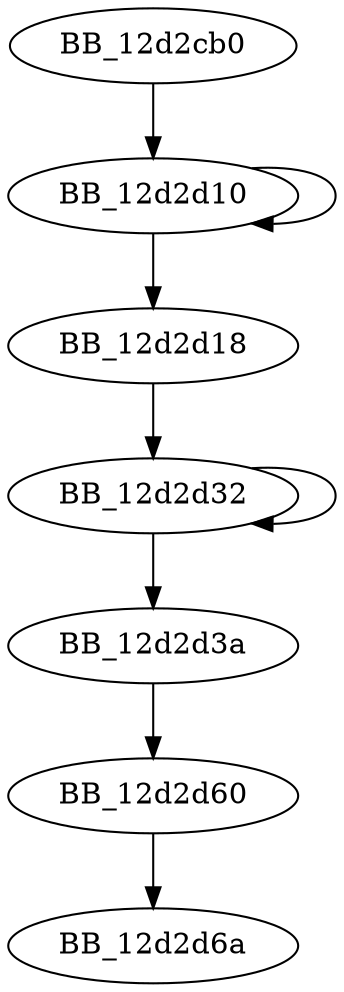 DiGraph sub_12D2CB0{
BB_12d2cb0->BB_12d2d10
BB_12d2d10->BB_12d2d10
BB_12d2d10->BB_12d2d18
BB_12d2d18->BB_12d2d32
BB_12d2d32->BB_12d2d32
BB_12d2d32->BB_12d2d3a
BB_12d2d3a->BB_12d2d60
BB_12d2d60->BB_12d2d6a
}

